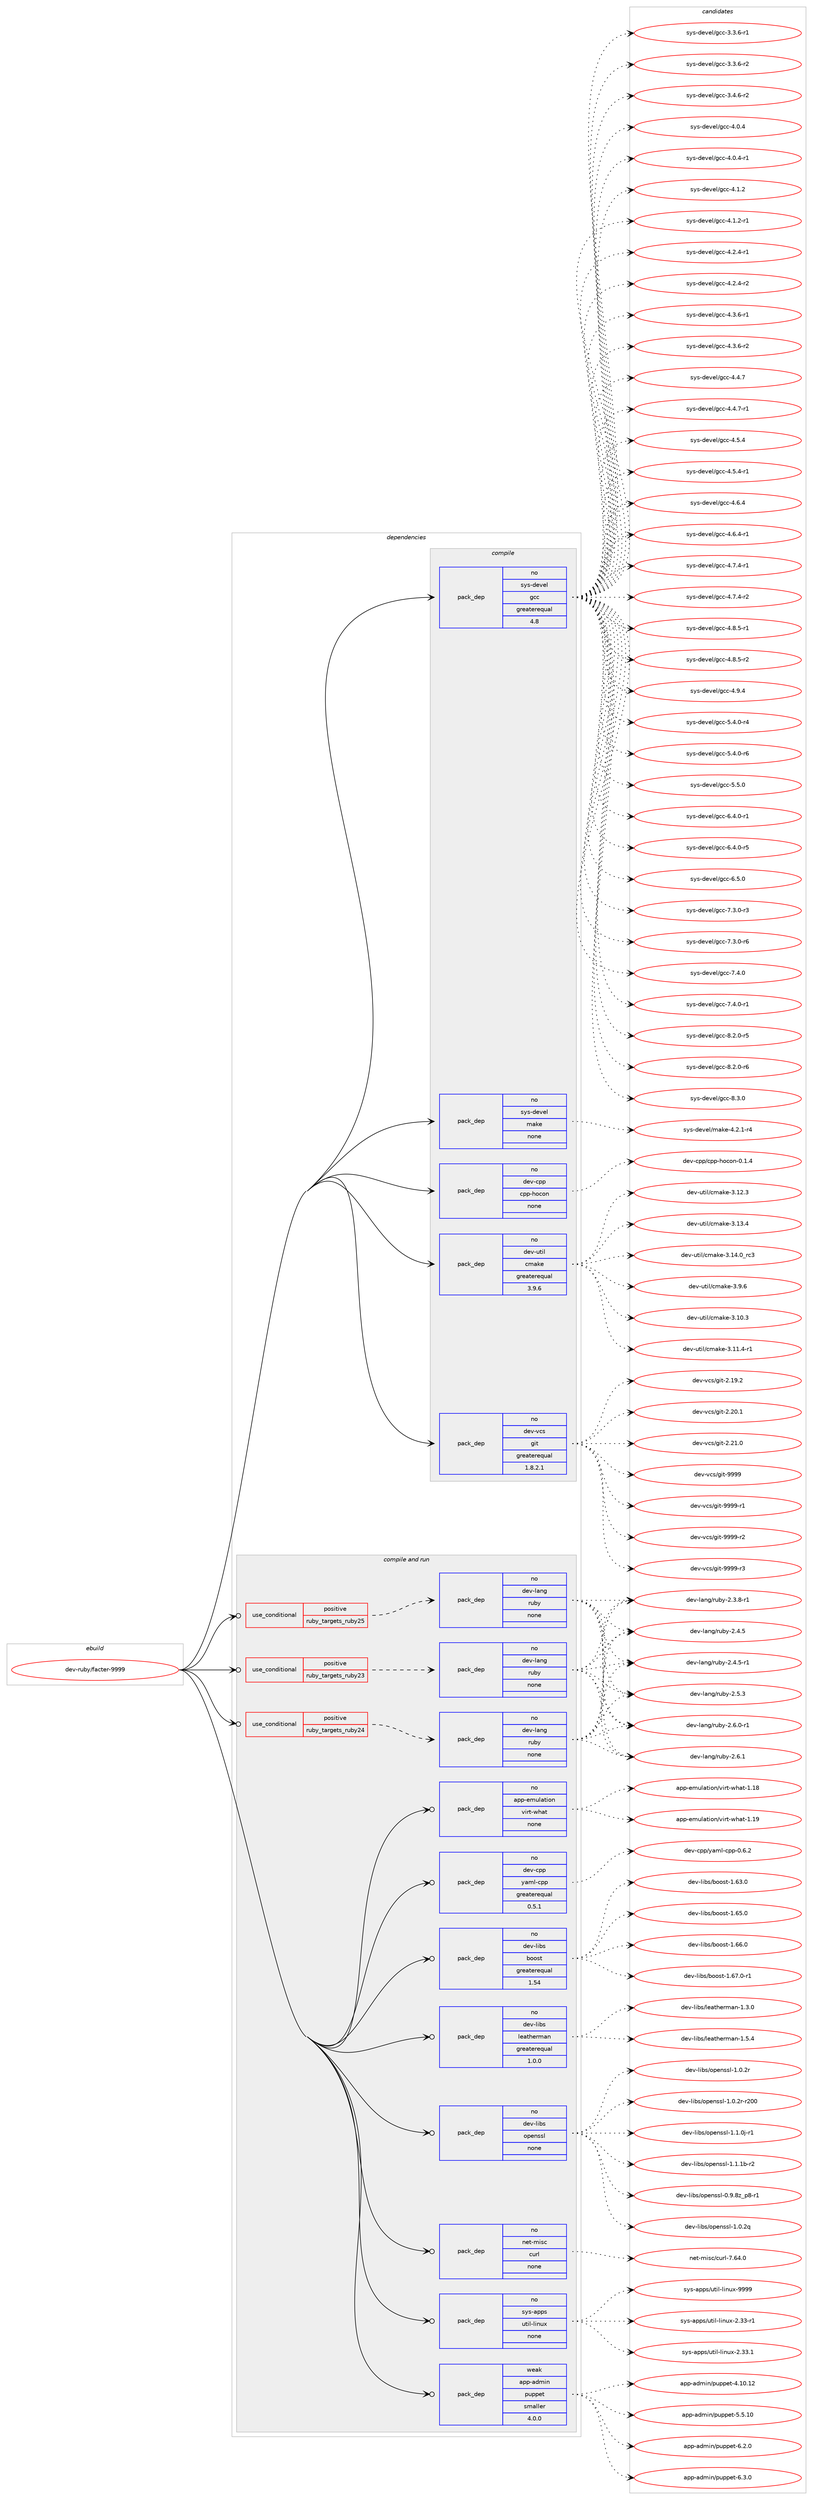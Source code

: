 digraph prolog {

# *************
# Graph options
# *************

newrank=true;
concentrate=true;
compound=true;
graph [rankdir=LR,fontname=Helvetica,fontsize=10,ranksep=1.5];#, ranksep=2.5, nodesep=0.2];
edge  [arrowhead=vee];
node  [fontname=Helvetica,fontsize=10];

# **********
# The ebuild
# **********

subgraph cluster_leftcol {
color=gray;
rank=same;
label=<<i>ebuild</i>>;
id [label="dev-ruby/facter-9999", color=red, width=4, href="../dev-ruby/facter-9999.svg"];
}

# ****************
# The dependencies
# ****************

subgraph cluster_midcol {
color=gray;
label=<<i>dependencies</i>>;
subgraph cluster_compile {
fillcolor="#eeeeee";
style=filled;
label=<<i>compile</i>>;
subgraph pack1069746 {
dependency1492636 [label=<<TABLE BORDER="0" CELLBORDER="1" CELLSPACING="0" CELLPADDING="4" WIDTH="220"><TR><TD ROWSPAN="6" CELLPADDING="30">pack_dep</TD></TR><TR><TD WIDTH="110">no</TD></TR><TR><TD>dev-cpp</TD></TR><TR><TD>cpp-hocon</TD></TR><TR><TD>none</TD></TR><TR><TD></TD></TR></TABLE>>, shape=none, color=blue];
}
id:e -> dependency1492636:w [weight=20,style="solid",arrowhead="vee"];
subgraph pack1069747 {
dependency1492637 [label=<<TABLE BORDER="0" CELLBORDER="1" CELLSPACING="0" CELLPADDING="4" WIDTH="220"><TR><TD ROWSPAN="6" CELLPADDING="30">pack_dep</TD></TR><TR><TD WIDTH="110">no</TD></TR><TR><TD>dev-util</TD></TR><TR><TD>cmake</TD></TR><TR><TD>greaterequal</TD></TR><TR><TD>3.9.6</TD></TR></TABLE>>, shape=none, color=blue];
}
id:e -> dependency1492637:w [weight=20,style="solid",arrowhead="vee"];
subgraph pack1069748 {
dependency1492638 [label=<<TABLE BORDER="0" CELLBORDER="1" CELLSPACING="0" CELLPADDING="4" WIDTH="220"><TR><TD ROWSPAN="6" CELLPADDING="30">pack_dep</TD></TR><TR><TD WIDTH="110">no</TD></TR><TR><TD>dev-vcs</TD></TR><TR><TD>git</TD></TR><TR><TD>greaterequal</TD></TR><TR><TD>1.8.2.1</TD></TR></TABLE>>, shape=none, color=blue];
}
id:e -> dependency1492638:w [weight=20,style="solid",arrowhead="vee"];
subgraph pack1069749 {
dependency1492639 [label=<<TABLE BORDER="0" CELLBORDER="1" CELLSPACING="0" CELLPADDING="4" WIDTH="220"><TR><TD ROWSPAN="6" CELLPADDING="30">pack_dep</TD></TR><TR><TD WIDTH="110">no</TD></TR><TR><TD>sys-devel</TD></TR><TR><TD>gcc</TD></TR><TR><TD>greaterequal</TD></TR><TR><TD>4.8</TD></TR></TABLE>>, shape=none, color=blue];
}
id:e -> dependency1492639:w [weight=20,style="solid",arrowhead="vee"];
subgraph pack1069750 {
dependency1492640 [label=<<TABLE BORDER="0" CELLBORDER="1" CELLSPACING="0" CELLPADDING="4" WIDTH="220"><TR><TD ROWSPAN="6" CELLPADDING="30">pack_dep</TD></TR><TR><TD WIDTH="110">no</TD></TR><TR><TD>sys-devel</TD></TR><TR><TD>make</TD></TR><TR><TD>none</TD></TR><TR><TD></TD></TR></TABLE>>, shape=none, color=blue];
}
id:e -> dependency1492640:w [weight=20,style="solid",arrowhead="vee"];
}
subgraph cluster_compileandrun {
fillcolor="#eeeeee";
style=filled;
label=<<i>compile and run</i>>;
subgraph cond399445 {
dependency1492641 [label=<<TABLE BORDER="0" CELLBORDER="1" CELLSPACING="0" CELLPADDING="4"><TR><TD ROWSPAN="3" CELLPADDING="10">use_conditional</TD></TR><TR><TD>positive</TD></TR><TR><TD>ruby_targets_ruby23</TD></TR></TABLE>>, shape=none, color=red];
subgraph pack1069751 {
dependency1492642 [label=<<TABLE BORDER="0" CELLBORDER="1" CELLSPACING="0" CELLPADDING="4" WIDTH="220"><TR><TD ROWSPAN="6" CELLPADDING="30">pack_dep</TD></TR><TR><TD WIDTH="110">no</TD></TR><TR><TD>dev-lang</TD></TR><TR><TD>ruby</TD></TR><TR><TD>none</TD></TR><TR><TD></TD></TR></TABLE>>, shape=none, color=blue];
}
dependency1492641:e -> dependency1492642:w [weight=20,style="dashed",arrowhead="vee"];
}
id:e -> dependency1492641:w [weight=20,style="solid",arrowhead="odotvee"];
subgraph cond399446 {
dependency1492643 [label=<<TABLE BORDER="0" CELLBORDER="1" CELLSPACING="0" CELLPADDING="4"><TR><TD ROWSPAN="3" CELLPADDING="10">use_conditional</TD></TR><TR><TD>positive</TD></TR><TR><TD>ruby_targets_ruby24</TD></TR></TABLE>>, shape=none, color=red];
subgraph pack1069752 {
dependency1492644 [label=<<TABLE BORDER="0" CELLBORDER="1" CELLSPACING="0" CELLPADDING="4" WIDTH="220"><TR><TD ROWSPAN="6" CELLPADDING="30">pack_dep</TD></TR><TR><TD WIDTH="110">no</TD></TR><TR><TD>dev-lang</TD></TR><TR><TD>ruby</TD></TR><TR><TD>none</TD></TR><TR><TD></TD></TR></TABLE>>, shape=none, color=blue];
}
dependency1492643:e -> dependency1492644:w [weight=20,style="dashed",arrowhead="vee"];
}
id:e -> dependency1492643:w [weight=20,style="solid",arrowhead="odotvee"];
subgraph cond399447 {
dependency1492645 [label=<<TABLE BORDER="0" CELLBORDER="1" CELLSPACING="0" CELLPADDING="4"><TR><TD ROWSPAN="3" CELLPADDING="10">use_conditional</TD></TR><TR><TD>positive</TD></TR><TR><TD>ruby_targets_ruby25</TD></TR></TABLE>>, shape=none, color=red];
subgraph pack1069753 {
dependency1492646 [label=<<TABLE BORDER="0" CELLBORDER="1" CELLSPACING="0" CELLPADDING="4" WIDTH="220"><TR><TD ROWSPAN="6" CELLPADDING="30">pack_dep</TD></TR><TR><TD WIDTH="110">no</TD></TR><TR><TD>dev-lang</TD></TR><TR><TD>ruby</TD></TR><TR><TD>none</TD></TR><TR><TD></TD></TR></TABLE>>, shape=none, color=blue];
}
dependency1492645:e -> dependency1492646:w [weight=20,style="dashed",arrowhead="vee"];
}
id:e -> dependency1492645:w [weight=20,style="solid",arrowhead="odotvee"];
subgraph pack1069754 {
dependency1492647 [label=<<TABLE BORDER="0" CELLBORDER="1" CELLSPACING="0" CELLPADDING="4" WIDTH="220"><TR><TD ROWSPAN="6" CELLPADDING="30">pack_dep</TD></TR><TR><TD WIDTH="110">no</TD></TR><TR><TD>app-emulation</TD></TR><TR><TD>virt-what</TD></TR><TR><TD>none</TD></TR><TR><TD></TD></TR></TABLE>>, shape=none, color=blue];
}
id:e -> dependency1492647:w [weight=20,style="solid",arrowhead="odotvee"];
subgraph pack1069755 {
dependency1492648 [label=<<TABLE BORDER="0" CELLBORDER="1" CELLSPACING="0" CELLPADDING="4" WIDTH="220"><TR><TD ROWSPAN="6" CELLPADDING="30">pack_dep</TD></TR><TR><TD WIDTH="110">no</TD></TR><TR><TD>dev-cpp</TD></TR><TR><TD>yaml-cpp</TD></TR><TR><TD>greaterequal</TD></TR><TR><TD>0.5.1</TD></TR></TABLE>>, shape=none, color=blue];
}
id:e -> dependency1492648:w [weight=20,style="solid",arrowhead="odotvee"];
subgraph pack1069756 {
dependency1492649 [label=<<TABLE BORDER="0" CELLBORDER="1" CELLSPACING="0" CELLPADDING="4" WIDTH="220"><TR><TD ROWSPAN="6" CELLPADDING="30">pack_dep</TD></TR><TR><TD WIDTH="110">no</TD></TR><TR><TD>dev-libs</TD></TR><TR><TD>boost</TD></TR><TR><TD>greaterequal</TD></TR><TR><TD>1.54</TD></TR></TABLE>>, shape=none, color=blue];
}
id:e -> dependency1492649:w [weight=20,style="solid",arrowhead="odotvee"];
subgraph pack1069757 {
dependency1492650 [label=<<TABLE BORDER="0" CELLBORDER="1" CELLSPACING="0" CELLPADDING="4" WIDTH="220"><TR><TD ROWSPAN="6" CELLPADDING="30">pack_dep</TD></TR><TR><TD WIDTH="110">no</TD></TR><TR><TD>dev-libs</TD></TR><TR><TD>leatherman</TD></TR><TR><TD>greaterequal</TD></TR><TR><TD>1.0.0</TD></TR></TABLE>>, shape=none, color=blue];
}
id:e -> dependency1492650:w [weight=20,style="solid",arrowhead="odotvee"];
subgraph pack1069758 {
dependency1492651 [label=<<TABLE BORDER="0" CELLBORDER="1" CELLSPACING="0" CELLPADDING="4" WIDTH="220"><TR><TD ROWSPAN="6" CELLPADDING="30">pack_dep</TD></TR><TR><TD WIDTH="110">no</TD></TR><TR><TD>dev-libs</TD></TR><TR><TD>openssl</TD></TR><TR><TD>none</TD></TR><TR><TD></TD></TR></TABLE>>, shape=none, color=blue];
}
id:e -> dependency1492651:w [weight=20,style="solid",arrowhead="odotvee"];
subgraph pack1069759 {
dependency1492652 [label=<<TABLE BORDER="0" CELLBORDER="1" CELLSPACING="0" CELLPADDING="4" WIDTH="220"><TR><TD ROWSPAN="6" CELLPADDING="30">pack_dep</TD></TR><TR><TD WIDTH="110">no</TD></TR><TR><TD>net-misc</TD></TR><TR><TD>curl</TD></TR><TR><TD>none</TD></TR><TR><TD></TD></TR></TABLE>>, shape=none, color=blue];
}
id:e -> dependency1492652:w [weight=20,style="solid",arrowhead="odotvee"];
subgraph pack1069760 {
dependency1492653 [label=<<TABLE BORDER="0" CELLBORDER="1" CELLSPACING="0" CELLPADDING="4" WIDTH="220"><TR><TD ROWSPAN="6" CELLPADDING="30">pack_dep</TD></TR><TR><TD WIDTH="110">no</TD></TR><TR><TD>sys-apps</TD></TR><TR><TD>util-linux</TD></TR><TR><TD>none</TD></TR><TR><TD></TD></TR></TABLE>>, shape=none, color=blue];
}
id:e -> dependency1492653:w [weight=20,style="solid",arrowhead="odotvee"];
subgraph pack1069761 {
dependency1492654 [label=<<TABLE BORDER="0" CELLBORDER="1" CELLSPACING="0" CELLPADDING="4" WIDTH="220"><TR><TD ROWSPAN="6" CELLPADDING="30">pack_dep</TD></TR><TR><TD WIDTH="110">weak</TD></TR><TR><TD>app-admin</TD></TR><TR><TD>puppet</TD></TR><TR><TD>smaller</TD></TR><TR><TD>4.0.0</TD></TR></TABLE>>, shape=none, color=blue];
}
id:e -> dependency1492654:w [weight=20,style="solid",arrowhead="odotvee"];
}
subgraph cluster_run {
fillcolor="#eeeeee";
style=filled;
label=<<i>run</i>>;
}
}

# **************
# The candidates
# **************

subgraph cluster_choices {
rank=same;
color=gray;
label=<<i>candidates</i>>;

subgraph choice1069746 {
color=black;
nodesep=1;
choice100101118459911211247991121124510411199111110454846494652 [label="dev-cpp/cpp-hocon-0.1.4", color=red, width=4,href="../dev-cpp/cpp-hocon-0.1.4.svg"];
dependency1492636:e -> choice100101118459911211247991121124510411199111110454846494652:w [style=dotted,weight="100"];
}
subgraph choice1069747 {
color=black;
nodesep=1;
choice1001011184511711610510847991099710710145514649484651 [label="dev-util/cmake-3.10.3", color=red, width=4,href="../dev-util/cmake-3.10.3.svg"];
choice10010111845117116105108479910997107101455146494946524511449 [label="dev-util/cmake-3.11.4-r1", color=red, width=4,href="../dev-util/cmake-3.11.4-r1.svg"];
choice1001011184511711610510847991099710710145514649504651 [label="dev-util/cmake-3.12.3", color=red, width=4,href="../dev-util/cmake-3.12.3.svg"];
choice1001011184511711610510847991099710710145514649514652 [label="dev-util/cmake-3.13.4", color=red, width=4,href="../dev-util/cmake-3.13.4.svg"];
choice1001011184511711610510847991099710710145514649524648951149951 [label="dev-util/cmake-3.14.0_rc3", color=red, width=4,href="../dev-util/cmake-3.14.0_rc3.svg"];
choice10010111845117116105108479910997107101455146574654 [label="dev-util/cmake-3.9.6", color=red, width=4,href="../dev-util/cmake-3.9.6.svg"];
dependency1492637:e -> choice1001011184511711610510847991099710710145514649484651:w [style=dotted,weight="100"];
dependency1492637:e -> choice10010111845117116105108479910997107101455146494946524511449:w [style=dotted,weight="100"];
dependency1492637:e -> choice1001011184511711610510847991099710710145514649504651:w [style=dotted,weight="100"];
dependency1492637:e -> choice1001011184511711610510847991099710710145514649514652:w [style=dotted,weight="100"];
dependency1492637:e -> choice1001011184511711610510847991099710710145514649524648951149951:w [style=dotted,weight="100"];
dependency1492637:e -> choice10010111845117116105108479910997107101455146574654:w [style=dotted,weight="100"];
}
subgraph choice1069748 {
color=black;
nodesep=1;
choice10010111845118991154710310511645504649574650 [label="dev-vcs/git-2.19.2", color=red, width=4,href="../dev-vcs/git-2.19.2.svg"];
choice10010111845118991154710310511645504650484649 [label="dev-vcs/git-2.20.1", color=red, width=4,href="../dev-vcs/git-2.20.1.svg"];
choice10010111845118991154710310511645504650494648 [label="dev-vcs/git-2.21.0", color=red, width=4,href="../dev-vcs/git-2.21.0.svg"];
choice1001011184511899115471031051164557575757 [label="dev-vcs/git-9999", color=red, width=4,href="../dev-vcs/git-9999.svg"];
choice10010111845118991154710310511645575757574511449 [label="dev-vcs/git-9999-r1", color=red, width=4,href="../dev-vcs/git-9999-r1.svg"];
choice10010111845118991154710310511645575757574511450 [label="dev-vcs/git-9999-r2", color=red, width=4,href="../dev-vcs/git-9999-r2.svg"];
choice10010111845118991154710310511645575757574511451 [label="dev-vcs/git-9999-r3", color=red, width=4,href="../dev-vcs/git-9999-r3.svg"];
dependency1492638:e -> choice10010111845118991154710310511645504649574650:w [style=dotted,weight="100"];
dependency1492638:e -> choice10010111845118991154710310511645504650484649:w [style=dotted,weight="100"];
dependency1492638:e -> choice10010111845118991154710310511645504650494648:w [style=dotted,weight="100"];
dependency1492638:e -> choice1001011184511899115471031051164557575757:w [style=dotted,weight="100"];
dependency1492638:e -> choice10010111845118991154710310511645575757574511449:w [style=dotted,weight="100"];
dependency1492638:e -> choice10010111845118991154710310511645575757574511450:w [style=dotted,weight="100"];
dependency1492638:e -> choice10010111845118991154710310511645575757574511451:w [style=dotted,weight="100"];
}
subgraph choice1069749 {
color=black;
nodesep=1;
choice115121115451001011181011084710399994551465146544511449 [label="sys-devel/gcc-3.3.6-r1", color=red, width=4,href="../sys-devel/gcc-3.3.6-r1.svg"];
choice115121115451001011181011084710399994551465146544511450 [label="sys-devel/gcc-3.3.6-r2", color=red, width=4,href="../sys-devel/gcc-3.3.6-r2.svg"];
choice115121115451001011181011084710399994551465246544511450 [label="sys-devel/gcc-3.4.6-r2", color=red, width=4,href="../sys-devel/gcc-3.4.6-r2.svg"];
choice11512111545100101118101108471039999455246484652 [label="sys-devel/gcc-4.0.4", color=red, width=4,href="../sys-devel/gcc-4.0.4.svg"];
choice115121115451001011181011084710399994552464846524511449 [label="sys-devel/gcc-4.0.4-r1", color=red, width=4,href="../sys-devel/gcc-4.0.4-r1.svg"];
choice11512111545100101118101108471039999455246494650 [label="sys-devel/gcc-4.1.2", color=red, width=4,href="../sys-devel/gcc-4.1.2.svg"];
choice115121115451001011181011084710399994552464946504511449 [label="sys-devel/gcc-4.1.2-r1", color=red, width=4,href="../sys-devel/gcc-4.1.2-r1.svg"];
choice115121115451001011181011084710399994552465046524511449 [label="sys-devel/gcc-4.2.4-r1", color=red, width=4,href="../sys-devel/gcc-4.2.4-r1.svg"];
choice115121115451001011181011084710399994552465046524511450 [label="sys-devel/gcc-4.2.4-r2", color=red, width=4,href="../sys-devel/gcc-4.2.4-r2.svg"];
choice115121115451001011181011084710399994552465146544511449 [label="sys-devel/gcc-4.3.6-r1", color=red, width=4,href="../sys-devel/gcc-4.3.6-r1.svg"];
choice115121115451001011181011084710399994552465146544511450 [label="sys-devel/gcc-4.3.6-r2", color=red, width=4,href="../sys-devel/gcc-4.3.6-r2.svg"];
choice11512111545100101118101108471039999455246524655 [label="sys-devel/gcc-4.4.7", color=red, width=4,href="../sys-devel/gcc-4.4.7.svg"];
choice115121115451001011181011084710399994552465246554511449 [label="sys-devel/gcc-4.4.7-r1", color=red, width=4,href="../sys-devel/gcc-4.4.7-r1.svg"];
choice11512111545100101118101108471039999455246534652 [label="sys-devel/gcc-4.5.4", color=red, width=4,href="../sys-devel/gcc-4.5.4.svg"];
choice115121115451001011181011084710399994552465346524511449 [label="sys-devel/gcc-4.5.4-r1", color=red, width=4,href="../sys-devel/gcc-4.5.4-r1.svg"];
choice11512111545100101118101108471039999455246544652 [label="sys-devel/gcc-4.6.4", color=red, width=4,href="../sys-devel/gcc-4.6.4.svg"];
choice115121115451001011181011084710399994552465446524511449 [label="sys-devel/gcc-4.6.4-r1", color=red, width=4,href="../sys-devel/gcc-4.6.4-r1.svg"];
choice115121115451001011181011084710399994552465546524511449 [label="sys-devel/gcc-4.7.4-r1", color=red, width=4,href="../sys-devel/gcc-4.7.4-r1.svg"];
choice115121115451001011181011084710399994552465546524511450 [label="sys-devel/gcc-4.7.4-r2", color=red, width=4,href="../sys-devel/gcc-4.7.4-r2.svg"];
choice115121115451001011181011084710399994552465646534511449 [label="sys-devel/gcc-4.8.5-r1", color=red, width=4,href="../sys-devel/gcc-4.8.5-r1.svg"];
choice115121115451001011181011084710399994552465646534511450 [label="sys-devel/gcc-4.8.5-r2", color=red, width=4,href="../sys-devel/gcc-4.8.5-r2.svg"];
choice11512111545100101118101108471039999455246574652 [label="sys-devel/gcc-4.9.4", color=red, width=4,href="../sys-devel/gcc-4.9.4.svg"];
choice115121115451001011181011084710399994553465246484511452 [label="sys-devel/gcc-5.4.0-r4", color=red, width=4,href="../sys-devel/gcc-5.4.0-r4.svg"];
choice115121115451001011181011084710399994553465246484511454 [label="sys-devel/gcc-5.4.0-r6", color=red, width=4,href="../sys-devel/gcc-5.4.0-r6.svg"];
choice11512111545100101118101108471039999455346534648 [label="sys-devel/gcc-5.5.0", color=red, width=4,href="../sys-devel/gcc-5.5.0.svg"];
choice115121115451001011181011084710399994554465246484511449 [label="sys-devel/gcc-6.4.0-r1", color=red, width=4,href="../sys-devel/gcc-6.4.0-r1.svg"];
choice115121115451001011181011084710399994554465246484511453 [label="sys-devel/gcc-6.4.0-r5", color=red, width=4,href="../sys-devel/gcc-6.4.0-r5.svg"];
choice11512111545100101118101108471039999455446534648 [label="sys-devel/gcc-6.5.0", color=red, width=4,href="../sys-devel/gcc-6.5.0.svg"];
choice115121115451001011181011084710399994555465146484511451 [label="sys-devel/gcc-7.3.0-r3", color=red, width=4,href="../sys-devel/gcc-7.3.0-r3.svg"];
choice115121115451001011181011084710399994555465146484511454 [label="sys-devel/gcc-7.3.0-r6", color=red, width=4,href="../sys-devel/gcc-7.3.0-r6.svg"];
choice11512111545100101118101108471039999455546524648 [label="sys-devel/gcc-7.4.0", color=red, width=4,href="../sys-devel/gcc-7.4.0.svg"];
choice115121115451001011181011084710399994555465246484511449 [label="sys-devel/gcc-7.4.0-r1", color=red, width=4,href="../sys-devel/gcc-7.4.0-r1.svg"];
choice115121115451001011181011084710399994556465046484511453 [label="sys-devel/gcc-8.2.0-r5", color=red, width=4,href="../sys-devel/gcc-8.2.0-r5.svg"];
choice115121115451001011181011084710399994556465046484511454 [label="sys-devel/gcc-8.2.0-r6", color=red, width=4,href="../sys-devel/gcc-8.2.0-r6.svg"];
choice11512111545100101118101108471039999455646514648 [label="sys-devel/gcc-8.3.0", color=red, width=4,href="../sys-devel/gcc-8.3.0.svg"];
dependency1492639:e -> choice115121115451001011181011084710399994551465146544511449:w [style=dotted,weight="100"];
dependency1492639:e -> choice115121115451001011181011084710399994551465146544511450:w [style=dotted,weight="100"];
dependency1492639:e -> choice115121115451001011181011084710399994551465246544511450:w [style=dotted,weight="100"];
dependency1492639:e -> choice11512111545100101118101108471039999455246484652:w [style=dotted,weight="100"];
dependency1492639:e -> choice115121115451001011181011084710399994552464846524511449:w [style=dotted,weight="100"];
dependency1492639:e -> choice11512111545100101118101108471039999455246494650:w [style=dotted,weight="100"];
dependency1492639:e -> choice115121115451001011181011084710399994552464946504511449:w [style=dotted,weight="100"];
dependency1492639:e -> choice115121115451001011181011084710399994552465046524511449:w [style=dotted,weight="100"];
dependency1492639:e -> choice115121115451001011181011084710399994552465046524511450:w [style=dotted,weight="100"];
dependency1492639:e -> choice115121115451001011181011084710399994552465146544511449:w [style=dotted,weight="100"];
dependency1492639:e -> choice115121115451001011181011084710399994552465146544511450:w [style=dotted,weight="100"];
dependency1492639:e -> choice11512111545100101118101108471039999455246524655:w [style=dotted,weight="100"];
dependency1492639:e -> choice115121115451001011181011084710399994552465246554511449:w [style=dotted,weight="100"];
dependency1492639:e -> choice11512111545100101118101108471039999455246534652:w [style=dotted,weight="100"];
dependency1492639:e -> choice115121115451001011181011084710399994552465346524511449:w [style=dotted,weight="100"];
dependency1492639:e -> choice11512111545100101118101108471039999455246544652:w [style=dotted,weight="100"];
dependency1492639:e -> choice115121115451001011181011084710399994552465446524511449:w [style=dotted,weight="100"];
dependency1492639:e -> choice115121115451001011181011084710399994552465546524511449:w [style=dotted,weight="100"];
dependency1492639:e -> choice115121115451001011181011084710399994552465546524511450:w [style=dotted,weight="100"];
dependency1492639:e -> choice115121115451001011181011084710399994552465646534511449:w [style=dotted,weight="100"];
dependency1492639:e -> choice115121115451001011181011084710399994552465646534511450:w [style=dotted,weight="100"];
dependency1492639:e -> choice11512111545100101118101108471039999455246574652:w [style=dotted,weight="100"];
dependency1492639:e -> choice115121115451001011181011084710399994553465246484511452:w [style=dotted,weight="100"];
dependency1492639:e -> choice115121115451001011181011084710399994553465246484511454:w [style=dotted,weight="100"];
dependency1492639:e -> choice11512111545100101118101108471039999455346534648:w [style=dotted,weight="100"];
dependency1492639:e -> choice115121115451001011181011084710399994554465246484511449:w [style=dotted,weight="100"];
dependency1492639:e -> choice115121115451001011181011084710399994554465246484511453:w [style=dotted,weight="100"];
dependency1492639:e -> choice11512111545100101118101108471039999455446534648:w [style=dotted,weight="100"];
dependency1492639:e -> choice115121115451001011181011084710399994555465146484511451:w [style=dotted,weight="100"];
dependency1492639:e -> choice115121115451001011181011084710399994555465146484511454:w [style=dotted,weight="100"];
dependency1492639:e -> choice11512111545100101118101108471039999455546524648:w [style=dotted,weight="100"];
dependency1492639:e -> choice115121115451001011181011084710399994555465246484511449:w [style=dotted,weight="100"];
dependency1492639:e -> choice115121115451001011181011084710399994556465046484511453:w [style=dotted,weight="100"];
dependency1492639:e -> choice115121115451001011181011084710399994556465046484511454:w [style=dotted,weight="100"];
dependency1492639:e -> choice11512111545100101118101108471039999455646514648:w [style=dotted,weight="100"];
}
subgraph choice1069750 {
color=black;
nodesep=1;
choice1151211154510010111810110847109971071014552465046494511452 [label="sys-devel/make-4.2.1-r4", color=red, width=4,href="../sys-devel/make-4.2.1-r4.svg"];
dependency1492640:e -> choice1151211154510010111810110847109971071014552465046494511452:w [style=dotted,weight="100"];
}
subgraph choice1069751 {
color=black;
nodesep=1;
choice100101118451089711010347114117981214550465146564511449 [label="dev-lang/ruby-2.3.8-r1", color=red, width=4,href="../dev-lang/ruby-2.3.8-r1.svg"];
choice10010111845108971101034711411798121455046524653 [label="dev-lang/ruby-2.4.5", color=red, width=4,href="../dev-lang/ruby-2.4.5.svg"];
choice100101118451089711010347114117981214550465246534511449 [label="dev-lang/ruby-2.4.5-r1", color=red, width=4,href="../dev-lang/ruby-2.4.5-r1.svg"];
choice10010111845108971101034711411798121455046534651 [label="dev-lang/ruby-2.5.3", color=red, width=4,href="../dev-lang/ruby-2.5.3.svg"];
choice100101118451089711010347114117981214550465446484511449 [label="dev-lang/ruby-2.6.0-r1", color=red, width=4,href="../dev-lang/ruby-2.6.0-r1.svg"];
choice10010111845108971101034711411798121455046544649 [label="dev-lang/ruby-2.6.1", color=red, width=4,href="../dev-lang/ruby-2.6.1.svg"];
dependency1492642:e -> choice100101118451089711010347114117981214550465146564511449:w [style=dotted,weight="100"];
dependency1492642:e -> choice10010111845108971101034711411798121455046524653:w [style=dotted,weight="100"];
dependency1492642:e -> choice100101118451089711010347114117981214550465246534511449:w [style=dotted,weight="100"];
dependency1492642:e -> choice10010111845108971101034711411798121455046534651:w [style=dotted,weight="100"];
dependency1492642:e -> choice100101118451089711010347114117981214550465446484511449:w [style=dotted,weight="100"];
dependency1492642:e -> choice10010111845108971101034711411798121455046544649:w [style=dotted,weight="100"];
}
subgraph choice1069752 {
color=black;
nodesep=1;
choice100101118451089711010347114117981214550465146564511449 [label="dev-lang/ruby-2.3.8-r1", color=red, width=4,href="../dev-lang/ruby-2.3.8-r1.svg"];
choice10010111845108971101034711411798121455046524653 [label="dev-lang/ruby-2.4.5", color=red, width=4,href="../dev-lang/ruby-2.4.5.svg"];
choice100101118451089711010347114117981214550465246534511449 [label="dev-lang/ruby-2.4.5-r1", color=red, width=4,href="../dev-lang/ruby-2.4.5-r1.svg"];
choice10010111845108971101034711411798121455046534651 [label="dev-lang/ruby-2.5.3", color=red, width=4,href="../dev-lang/ruby-2.5.3.svg"];
choice100101118451089711010347114117981214550465446484511449 [label="dev-lang/ruby-2.6.0-r1", color=red, width=4,href="../dev-lang/ruby-2.6.0-r1.svg"];
choice10010111845108971101034711411798121455046544649 [label="dev-lang/ruby-2.6.1", color=red, width=4,href="../dev-lang/ruby-2.6.1.svg"];
dependency1492644:e -> choice100101118451089711010347114117981214550465146564511449:w [style=dotted,weight="100"];
dependency1492644:e -> choice10010111845108971101034711411798121455046524653:w [style=dotted,weight="100"];
dependency1492644:e -> choice100101118451089711010347114117981214550465246534511449:w [style=dotted,weight="100"];
dependency1492644:e -> choice10010111845108971101034711411798121455046534651:w [style=dotted,weight="100"];
dependency1492644:e -> choice100101118451089711010347114117981214550465446484511449:w [style=dotted,weight="100"];
dependency1492644:e -> choice10010111845108971101034711411798121455046544649:w [style=dotted,weight="100"];
}
subgraph choice1069753 {
color=black;
nodesep=1;
choice100101118451089711010347114117981214550465146564511449 [label="dev-lang/ruby-2.3.8-r1", color=red, width=4,href="../dev-lang/ruby-2.3.8-r1.svg"];
choice10010111845108971101034711411798121455046524653 [label="dev-lang/ruby-2.4.5", color=red, width=4,href="../dev-lang/ruby-2.4.5.svg"];
choice100101118451089711010347114117981214550465246534511449 [label="dev-lang/ruby-2.4.5-r1", color=red, width=4,href="../dev-lang/ruby-2.4.5-r1.svg"];
choice10010111845108971101034711411798121455046534651 [label="dev-lang/ruby-2.5.3", color=red, width=4,href="../dev-lang/ruby-2.5.3.svg"];
choice100101118451089711010347114117981214550465446484511449 [label="dev-lang/ruby-2.6.0-r1", color=red, width=4,href="../dev-lang/ruby-2.6.0-r1.svg"];
choice10010111845108971101034711411798121455046544649 [label="dev-lang/ruby-2.6.1", color=red, width=4,href="../dev-lang/ruby-2.6.1.svg"];
dependency1492646:e -> choice100101118451089711010347114117981214550465146564511449:w [style=dotted,weight="100"];
dependency1492646:e -> choice10010111845108971101034711411798121455046524653:w [style=dotted,weight="100"];
dependency1492646:e -> choice100101118451089711010347114117981214550465246534511449:w [style=dotted,weight="100"];
dependency1492646:e -> choice10010111845108971101034711411798121455046534651:w [style=dotted,weight="100"];
dependency1492646:e -> choice100101118451089711010347114117981214550465446484511449:w [style=dotted,weight="100"];
dependency1492646:e -> choice10010111845108971101034711411798121455046544649:w [style=dotted,weight="100"];
}
subgraph choice1069754 {
color=black;
nodesep=1;
choice9711211245101109117108971161051111104711810511411645119104971164549464956 [label="app-emulation/virt-what-1.18", color=red, width=4,href="../app-emulation/virt-what-1.18.svg"];
choice9711211245101109117108971161051111104711810511411645119104971164549464957 [label="app-emulation/virt-what-1.19", color=red, width=4,href="../app-emulation/virt-what-1.19.svg"];
dependency1492647:e -> choice9711211245101109117108971161051111104711810511411645119104971164549464956:w [style=dotted,weight="100"];
dependency1492647:e -> choice9711211245101109117108971161051111104711810511411645119104971164549464957:w [style=dotted,weight="100"];
}
subgraph choice1069755 {
color=black;
nodesep=1;
choice100101118459911211247121971091084599112112454846544650 [label="dev-cpp/yaml-cpp-0.6.2", color=red, width=4,href="../dev-cpp/yaml-cpp-0.6.2.svg"];
dependency1492648:e -> choice100101118459911211247121971091084599112112454846544650:w [style=dotted,weight="100"];
}
subgraph choice1069756 {
color=black;
nodesep=1;
choice1001011184510810598115479811111111511645494654514648 [label="dev-libs/boost-1.63.0", color=red, width=4,href="../dev-libs/boost-1.63.0.svg"];
choice1001011184510810598115479811111111511645494654534648 [label="dev-libs/boost-1.65.0", color=red, width=4,href="../dev-libs/boost-1.65.0.svg"];
choice1001011184510810598115479811111111511645494654544648 [label="dev-libs/boost-1.66.0", color=red, width=4,href="../dev-libs/boost-1.66.0.svg"];
choice10010111845108105981154798111111115116454946545546484511449 [label="dev-libs/boost-1.67.0-r1", color=red, width=4,href="../dev-libs/boost-1.67.0-r1.svg"];
dependency1492649:e -> choice1001011184510810598115479811111111511645494654514648:w [style=dotted,weight="100"];
dependency1492649:e -> choice1001011184510810598115479811111111511645494654534648:w [style=dotted,weight="100"];
dependency1492649:e -> choice1001011184510810598115479811111111511645494654544648:w [style=dotted,weight="100"];
dependency1492649:e -> choice10010111845108105981154798111111115116454946545546484511449:w [style=dotted,weight="100"];
}
subgraph choice1069757 {
color=black;
nodesep=1;
choice1001011184510810598115471081019711610410111410997110454946514648 [label="dev-libs/leatherman-1.3.0", color=red, width=4,href="../dev-libs/leatherman-1.3.0.svg"];
choice1001011184510810598115471081019711610410111410997110454946534652 [label="dev-libs/leatherman-1.5.4", color=red, width=4,href="../dev-libs/leatherman-1.5.4.svg"];
dependency1492650:e -> choice1001011184510810598115471081019711610410111410997110454946514648:w [style=dotted,weight="100"];
dependency1492650:e -> choice1001011184510810598115471081019711610410111410997110454946534652:w [style=dotted,weight="100"];
}
subgraph choice1069758 {
color=black;
nodesep=1;
choice10010111845108105981154711111210111011511510845484657465612295112564511449 [label="dev-libs/openssl-0.9.8z_p8-r1", color=red, width=4,href="../dev-libs/openssl-0.9.8z_p8-r1.svg"];
choice100101118451081059811547111112101110115115108454946484650113 [label="dev-libs/openssl-1.0.2q", color=red, width=4,href="../dev-libs/openssl-1.0.2q.svg"];
choice100101118451081059811547111112101110115115108454946484650114 [label="dev-libs/openssl-1.0.2r", color=red, width=4,href="../dev-libs/openssl-1.0.2r.svg"];
choice10010111845108105981154711111210111011511510845494648465011445114504848 [label="dev-libs/openssl-1.0.2r-r200", color=red, width=4,href="../dev-libs/openssl-1.0.2r-r200.svg"];
choice1001011184510810598115471111121011101151151084549464946481064511449 [label="dev-libs/openssl-1.1.0j-r1", color=red, width=4,href="../dev-libs/openssl-1.1.0j-r1.svg"];
choice100101118451081059811547111112101110115115108454946494649984511450 [label="dev-libs/openssl-1.1.1b-r2", color=red, width=4,href="../dev-libs/openssl-1.1.1b-r2.svg"];
dependency1492651:e -> choice10010111845108105981154711111210111011511510845484657465612295112564511449:w [style=dotted,weight="100"];
dependency1492651:e -> choice100101118451081059811547111112101110115115108454946484650113:w [style=dotted,weight="100"];
dependency1492651:e -> choice100101118451081059811547111112101110115115108454946484650114:w [style=dotted,weight="100"];
dependency1492651:e -> choice10010111845108105981154711111210111011511510845494648465011445114504848:w [style=dotted,weight="100"];
dependency1492651:e -> choice1001011184510810598115471111121011101151151084549464946481064511449:w [style=dotted,weight="100"];
dependency1492651:e -> choice100101118451081059811547111112101110115115108454946494649984511450:w [style=dotted,weight="100"];
}
subgraph choice1069759 {
color=black;
nodesep=1;
choice1101011164510910511599479911711410845554654524648 [label="net-misc/curl-7.64.0", color=red, width=4,href="../net-misc/curl-7.64.0.svg"];
dependency1492652:e -> choice1101011164510910511599479911711410845554654524648:w [style=dotted,weight="100"];
}
subgraph choice1069760 {
color=black;
nodesep=1;
choice1151211154597112112115471171161051084510810511011712045504651514511449 [label="sys-apps/util-linux-2.33-r1", color=red, width=4,href="../sys-apps/util-linux-2.33-r1.svg"];
choice1151211154597112112115471171161051084510810511011712045504651514649 [label="sys-apps/util-linux-2.33.1", color=red, width=4,href="../sys-apps/util-linux-2.33.1.svg"];
choice115121115459711211211547117116105108451081051101171204557575757 [label="sys-apps/util-linux-9999", color=red, width=4,href="../sys-apps/util-linux-9999.svg"];
dependency1492653:e -> choice1151211154597112112115471171161051084510810511011712045504651514511449:w [style=dotted,weight="100"];
dependency1492653:e -> choice1151211154597112112115471171161051084510810511011712045504651514649:w [style=dotted,weight="100"];
dependency1492653:e -> choice115121115459711211211547117116105108451081051101171204557575757:w [style=dotted,weight="100"];
}
subgraph choice1069761 {
color=black;
nodesep=1;
choice971121124597100109105110471121171121121011164552464948464950 [label="app-admin/puppet-4.10.12", color=red, width=4,href="../app-admin/puppet-4.10.12.svg"];
choice9711211245971001091051104711211711211210111645534653464948 [label="app-admin/puppet-5.5.10", color=red, width=4,href="../app-admin/puppet-5.5.10.svg"];
choice97112112459710010910511047112117112112101116455446504648 [label="app-admin/puppet-6.2.0", color=red, width=4,href="../app-admin/puppet-6.2.0.svg"];
choice97112112459710010910511047112117112112101116455446514648 [label="app-admin/puppet-6.3.0", color=red, width=4,href="../app-admin/puppet-6.3.0.svg"];
dependency1492654:e -> choice971121124597100109105110471121171121121011164552464948464950:w [style=dotted,weight="100"];
dependency1492654:e -> choice9711211245971001091051104711211711211210111645534653464948:w [style=dotted,weight="100"];
dependency1492654:e -> choice97112112459710010910511047112117112112101116455446504648:w [style=dotted,weight="100"];
dependency1492654:e -> choice97112112459710010910511047112117112112101116455446514648:w [style=dotted,weight="100"];
}
}

}
